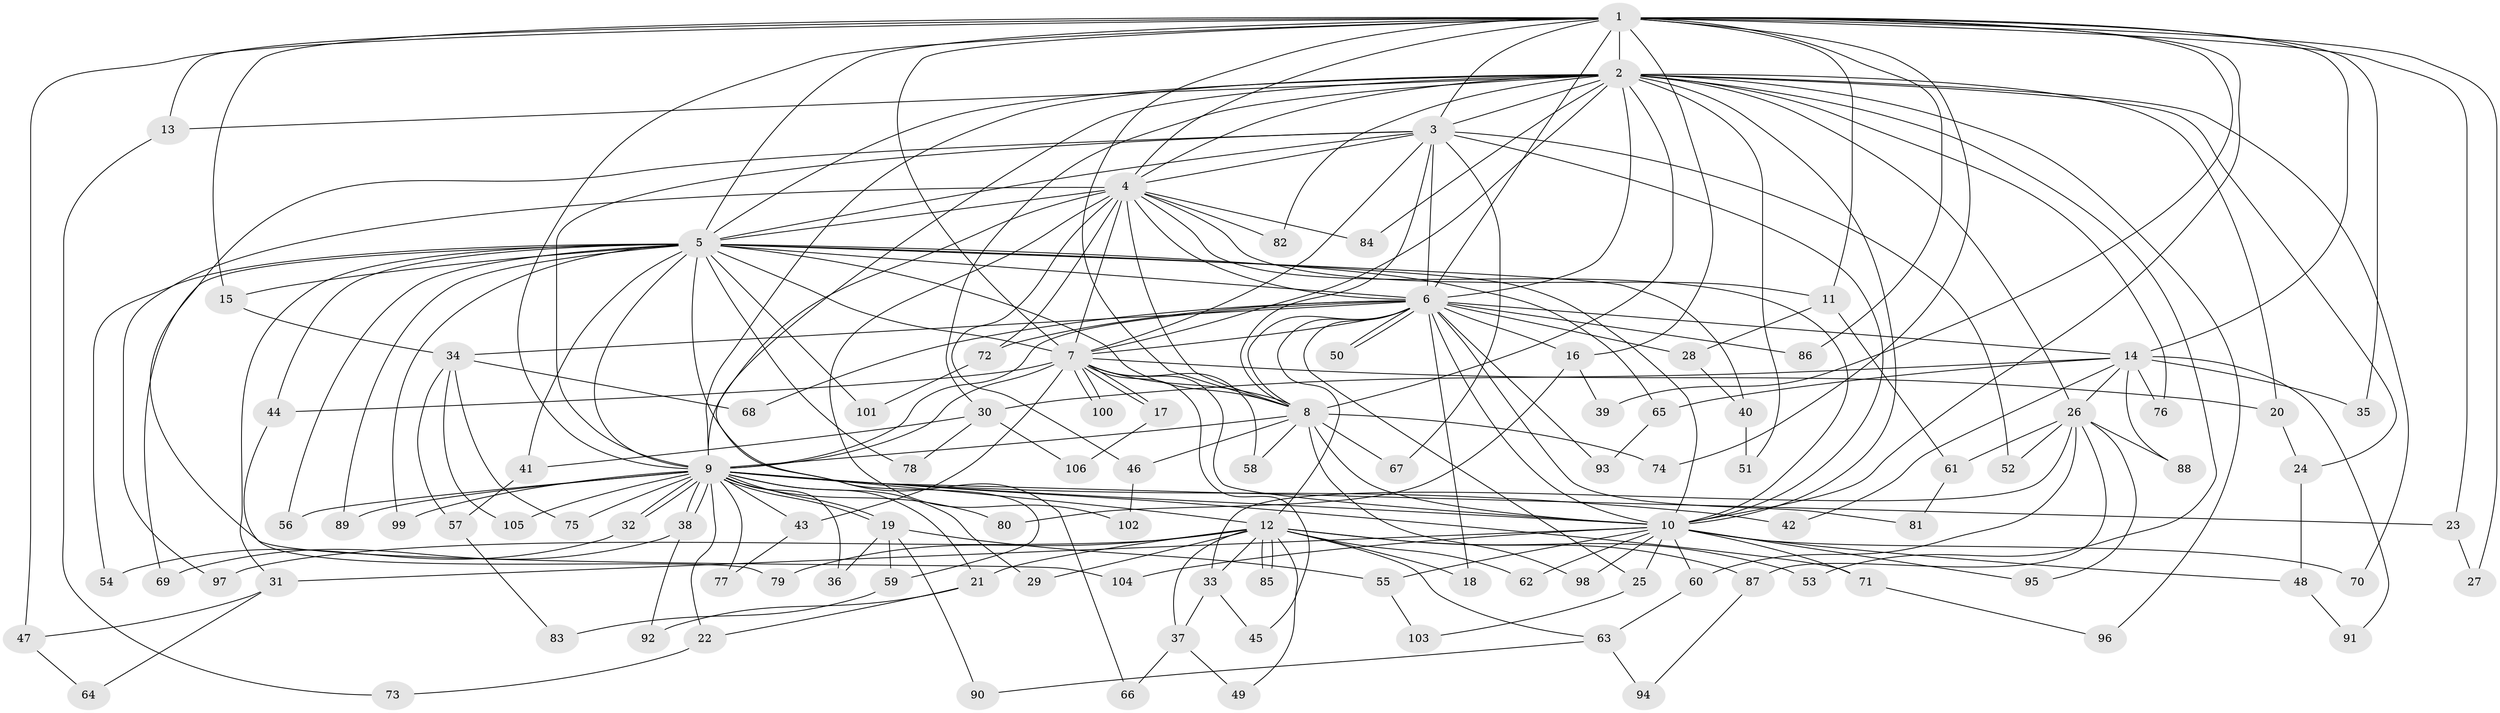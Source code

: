 // Generated by graph-tools (version 1.1) at 2025/01/03/09/25 03:01:29]
// undirected, 106 vertices, 237 edges
graph export_dot {
graph [start="1"]
  node [color=gray90,style=filled];
  1;
  2;
  3;
  4;
  5;
  6;
  7;
  8;
  9;
  10;
  11;
  12;
  13;
  14;
  15;
  16;
  17;
  18;
  19;
  20;
  21;
  22;
  23;
  24;
  25;
  26;
  27;
  28;
  29;
  30;
  31;
  32;
  33;
  34;
  35;
  36;
  37;
  38;
  39;
  40;
  41;
  42;
  43;
  44;
  45;
  46;
  47;
  48;
  49;
  50;
  51;
  52;
  53;
  54;
  55;
  56;
  57;
  58;
  59;
  60;
  61;
  62;
  63;
  64;
  65;
  66;
  67;
  68;
  69;
  70;
  71;
  72;
  73;
  74;
  75;
  76;
  77;
  78;
  79;
  80;
  81;
  82;
  83;
  84;
  85;
  86;
  87;
  88;
  89;
  90;
  91;
  92;
  93;
  94;
  95;
  96;
  97;
  98;
  99;
  100;
  101;
  102;
  103;
  104;
  105;
  106;
  1 -- 2;
  1 -- 3;
  1 -- 4;
  1 -- 5;
  1 -- 6;
  1 -- 7;
  1 -- 8;
  1 -- 9;
  1 -- 10;
  1 -- 11;
  1 -- 13;
  1 -- 14;
  1 -- 15;
  1 -- 16;
  1 -- 23;
  1 -- 27;
  1 -- 35;
  1 -- 39;
  1 -- 47;
  1 -- 74;
  1 -- 86;
  2 -- 3;
  2 -- 4;
  2 -- 5;
  2 -- 6;
  2 -- 7;
  2 -- 8;
  2 -- 9;
  2 -- 10;
  2 -- 13;
  2 -- 20;
  2 -- 24;
  2 -- 26;
  2 -- 30;
  2 -- 51;
  2 -- 53;
  2 -- 59;
  2 -- 70;
  2 -- 76;
  2 -- 82;
  2 -- 84;
  2 -- 96;
  3 -- 4;
  3 -- 5;
  3 -- 6;
  3 -- 7;
  3 -- 8;
  3 -- 9;
  3 -- 10;
  3 -- 52;
  3 -- 67;
  3 -- 104;
  4 -- 5;
  4 -- 6;
  4 -- 7;
  4 -- 8;
  4 -- 9;
  4 -- 10;
  4 -- 11;
  4 -- 46;
  4 -- 72;
  4 -- 82;
  4 -- 84;
  4 -- 97;
  4 -- 102;
  5 -- 6;
  5 -- 7;
  5 -- 8;
  5 -- 9;
  5 -- 10;
  5 -- 15;
  5 -- 31;
  5 -- 40;
  5 -- 41;
  5 -- 44;
  5 -- 54;
  5 -- 56;
  5 -- 65;
  5 -- 66;
  5 -- 69;
  5 -- 78;
  5 -- 89;
  5 -- 99;
  5 -- 101;
  6 -- 7;
  6 -- 8;
  6 -- 9;
  6 -- 10;
  6 -- 12;
  6 -- 14;
  6 -- 16;
  6 -- 18;
  6 -- 25;
  6 -- 28;
  6 -- 34;
  6 -- 50;
  6 -- 50;
  6 -- 68;
  6 -- 72;
  6 -- 81;
  6 -- 86;
  6 -- 93;
  7 -- 8;
  7 -- 9;
  7 -- 10;
  7 -- 17;
  7 -- 17;
  7 -- 20;
  7 -- 43;
  7 -- 44;
  7 -- 45;
  7 -- 58;
  7 -- 100;
  7 -- 100;
  8 -- 9;
  8 -- 10;
  8 -- 46;
  8 -- 58;
  8 -- 67;
  8 -- 74;
  8 -- 98;
  9 -- 10;
  9 -- 12;
  9 -- 19;
  9 -- 19;
  9 -- 21;
  9 -- 22;
  9 -- 23;
  9 -- 29;
  9 -- 32;
  9 -- 32;
  9 -- 36;
  9 -- 38;
  9 -- 38;
  9 -- 42;
  9 -- 43;
  9 -- 56;
  9 -- 71;
  9 -- 75;
  9 -- 77;
  9 -- 80;
  9 -- 89;
  9 -- 99;
  9 -- 105;
  10 -- 25;
  10 -- 31;
  10 -- 48;
  10 -- 55;
  10 -- 60;
  10 -- 62;
  10 -- 70;
  10 -- 71;
  10 -- 95;
  10 -- 98;
  10 -- 104;
  11 -- 28;
  11 -- 61;
  12 -- 18;
  12 -- 21;
  12 -- 29;
  12 -- 33;
  12 -- 37;
  12 -- 49;
  12 -- 53;
  12 -- 62;
  12 -- 63;
  12 -- 79;
  12 -- 85;
  12 -- 85;
  12 -- 87;
  12 -- 97;
  13 -- 73;
  14 -- 26;
  14 -- 30;
  14 -- 35;
  14 -- 42;
  14 -- 65;
  14 -- 76;
  14 -- 88;
  14 -- 91;
  15 -- 34;
  16 -- 39;
  16 -- 80;
  17 -- 106;
  19 -- 36;
  19 -- 55;
  19 -- 59;
  19 -- 90;
  20 -- 24;
  21 -- 22;
  21 -- 92;
  22 -- 73;
  23 -- 27;
  24 -- 48;
  25 -- 103;
  26 -- 33;
  26 -- 52;
  26 -- 60;
  26 -- 61;
  26 -- 87;
  26 -- 88;
  26 -- 95;
  28 -- 40;
  30 -- 41;
  30 -- 78;
  30 -- 106;
  31 -- 47;
  31 -- 64;
  32 -- 54;
  33 -- 37;
  33 -- 45;
  34 -- 57;
  34 -- 68;
  34 -- 75;
  34 -- 105;
  37 -- 49;
  37 -- 66;
  38 -- 69;
  38 -- 92;
  40 -- 51;
  41 -- 57;
  43 -- 77;
  44 -- 79;
  46 -- 102;
  47 -- 64;
  48 -- 91;
  55 -- 103;
  57 -- 83;
  59 -- 83;
  60 -- 63;
  61 -- 81;
  63 -- 90;
  63 -- 94;
  65 -- 93;
  71 -- 96;
  72 -- 101;
  87 -- 94;
}
